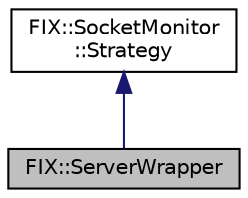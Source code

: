 digraph "FIX::ServerWrapper"
{
  edge [fontname="Helvetica",fontsize="10",labelfontname="Helvetica",labelfontsize="10"];
  node [fontname="Helvetica",fontsize="10",shape=record];
  Node0 [label="FIX::ServerWrapper",height=0.2,width=0.4,color="black", fillcolor="grey75", style="filled", fontcolor="black"];
  Node1 -> Node0 [dir="back",color="midnightblue",fontsize="10",style="solid",fontname="Helvetica"];
  Node1 [label="FIX::SocketMonitor\l::Strategy",height=0.2,width=0.4,color="black", fillcolor="white", style="filled",URL="$class_f_i_x_1_1_socket_monitor_1_1_strategy.html"];
}
